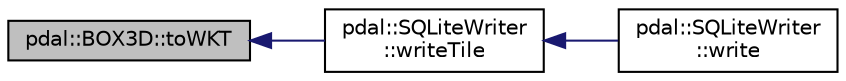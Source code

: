 digraph "pdal::BOX3D::toWKT"
{
  edge [fontname="Helvetica",fontsize="10",labelfontname="Helvetica",labelfontsize="10"];
  node [fontname="Helvetica",fontsize="10",shape=record];
  rankdir="LR";
  Node1 [label="pdal::BOX3D::toWKT",height=0.2,width=0.4,color="black", fillcolor="grey75", style="filled", fontcolor="black"];
  Node1 -> Node2 [dir="back",color="midnightblue",fontsize="10",style="solid",fontname="Helvetica"];
  Node2 [label="pdal::SQLiteWriter\l::writeTile",height=0.2,width=0.4,color="black", fillcolor="white", style="filled",URL="$classpdal_1_1SQLiteWriter.html#a6e0b933d7f15b34a4e244f6ff31cfb1a"];
  Node2 -> Node3 [dir="back",color="midnightblue",fontsize="10",style="solid",fontname="Helvetica"];
  Node3 [label="pdal::SQLiteWriter\l::write",height=0.2,width=0.4,color="black", fillcolor="white", style="filled",URL="$classpdal_1_1SQLiteWriter.html#a258990451ca91103f10913812e5ef623"];
}
